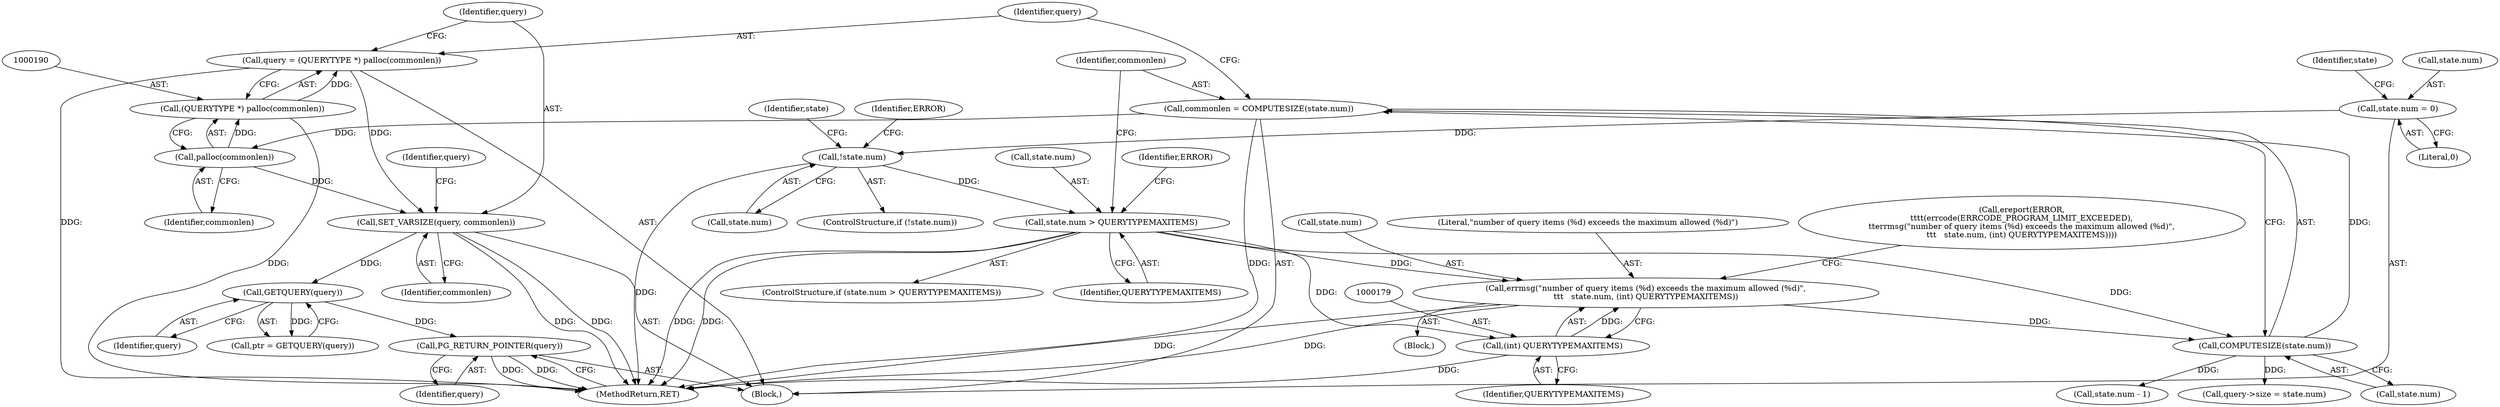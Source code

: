 digraph "0_postgres_31400a673325147e1205326008e32135a78b4d8a_5@pointer" {
"1000327" [label="(Call,PG_RETURN_POINTER(query))"];
"1000205" [label="(Call,GETQUERY(query))"];
"1000193" [label="(Call,SET_VARSIZE(query, commonlen))"];
"1000187" [label="(Call,query = (QUERYTYPE *) palloc(commonlen))"];
"1000189" [label="(Call,(QUERYTYPE *) palloc(commonlen))"];
"1000191" [label="(Call,palloc(commonlen))"];
"1000181" [label="(Call,commonlen = COMPUTESIZE(state.num))"];
"1000183" [label="(Call,COMPUTESIZE(state.num))"];
"1000163" [label="(Call,state.num > QUERYTYPEMAXITEMS)"];
"1000151" [label="(Call,!state.num)"];
"1000137" [label="(Call,state.num = 0)"];
"1000173" [label="(Call,errmsg(\"number of query items (%d) exceeds the maximum allowed (%d)\",\n\t\t\t   state.num, (int) QUERYTYPEMAXITEMS))"];
"1000178" [label="(Call,(int) QUERYTYPEMAXITEMS)"];
"1000150" [label="(ControlStructure,if (!state.num))"];
"1000137" [label="(Call,state.num = 0)"];
"1000141" [label="(Literal,0)"];
"1000151" [label="(Call,!state.num)"];
"1000162" [label="(ControlStructure,if (state.num > QUERYTYPEMAXITEMS))"];
"1000193" [label="(Call,SET_VARSIZE(query, commonlen))"];
"1000167" [label="(Identifier,QUERYTYPEMAXITEMS)"];
"1000198" [label="(Identifier,query)"];
"1000156" [label="(Identifier,ERROR)"];
"1000184" [label="(Call,state.num)"];
"1000329" [label="(MethodReturn,RET)"];
"1000327" [label="(Call,PG_RETURN_POINTER(query))"];
"1000164" [label="(Call,state.num)"];
"1000165" [label="(Identifier,state)"];
"1000152" [label="(Call,state.num)"];
"1000189" [label="(Call,(QUERYTYPE *) palloc(commonlen))"];
"1000180" [label="(Identifier,QUERYTYPEMAXITEMS)"];
"1000175" [label="(Call,state.num)"];
"1000192" [label="(Identifier,commonlen)"];
"1000195" [label="(Identifier,commonlen)"];
"1000178" [label="(Call,(int) QUERYTYPEMAXITEMS)"];
"1000194" [label="(Identifier,query)"];
"1000210" [label="(Call,state.num - 1)"];
"1000182" [label="(Identifier,commonlen)"];
"1000163" [label="(Call,state.num > QUERYTYPEMAXITEMS)"];
"1000170" [label="(Block,)"];
"1000174" [label="(Literal,\"number of query items (%d) exceeds the maximum allowed (%d)\")"];
"1000191" [label="(Call,palloc(commonlen))"];
"1000168" [label="(Call,ereport(ERROR,\n\t\t\t\t(errcode(ERRCODE_PROGRAM_LIMIT_EXCEEDED),\n\t\terrmsg(\"number of query items (%d) exceeds the maximum allowed (%d)\",\n\t\t\t   state.num, (int) QUERYTYPEMAXITEMS))))"];
"1000188" [label="(Identifier,query)"];
"1000187" [label="(Call,query = (QUERYTYPE *) palloc(commonlen))"];
"1000173" [label="(Call,errmsg(\"number of query items (%d) exceeds the maximum allowed (%d)\",\n\t\t\t   state.num, (int) QUERYTYPEMAXITEMS))"];
"1000183" [label="(Call,COMPUTESIZE(state.num))"];
"1000328" [label="(Identifier,query)"];
"1000138" [label="(Call,state.num)"];
"1000206" [label="(Identifier,query)"];
"1000169" [label="(Identifier,ERROR)"];
"1000103" [label="(Block,)"];
"1000205" [label="(Call,GETQUERY(query))"];
"1000203" [label="(Call,ptr = GETQUERY(query))"];
"1000196" [label="(Call,query->size = state.num)"];
"1000181" [label="(Call,commonlen = COMPUTESIZE(state.num))"];
"1000144" [label="(Identifier,state)"];
"1000327" -> "1000103"  [label="AST: "];
"1000327" -> "1000328"  [label="CFG: "];
"1000328" -> "1000327"  [label="AST: "];
"1000329" -> "1000327"  [label="CFG: "];
"1000327" -> "1000329"  [label="DDG: "];
"1000327" -> "1000329"  [label="DDG: "];
"1000205" -> "1000327"  [label="DDG: "];
"1000205" -> "1000203"  [label="AST: "];
"1000205" -> "1000206"  [label="CFG: "];
"1000206" -> "1000205"  [label="AST: "];
"1000203" -> "1000205"  [label="CFG: "];
"1000205" -> "1000203"  [label="DDG: "];
"1000193" -> "1000205"  [label="DDG: "];
"1000193" -> "1000103"  [label="AST: "];
"1000193" -> "1000195"  [label="CFG: "];
"1000194" -> "1000193"  [label="AST: "];
"1000195" -> "1000193"  [label="AST: "];
"1000198" -> "1000193"  [label="CFG: "];
"1000193" -> "1000329"  [label="DDG: "];
"1000193" -> "1000329"  [label="DDG: "];
"1000187" -> "1000193"  [label="DDG: "];
"1000191" -> "1000193"  [label="DDG: "];
"1000187" -> "1000103"  [label="AST: "];
"1000187" -> "1000189"  [label="CFG: "];
"1000188" -> "1000187"  [label="AST: "];
"1000189" -> "1000187"  [label="AST: "];
"1000194" -> "1000187"  [label="CFG: "];
"1000187" -> "1000329"  [label="DDG: "];
"1000189" -> "1000187"  [label="DDG: "];
"1000189" -> "1000191"  [label="CFG: "];
"1000190" -> "1000189"  [label="AST: "];
"1000191" -> "1000189"  [label="AST: "];
"1000189" -> "1000329"  [label="DDG: "];
"1000191" -> "1000189"  [label="DDG: "];
"1000191" -> "1000192"  [label="CFG: "];
"1000192" -> "1000191"  [label="AST: "];
"1000181" -> "1000191"  [label="DDG: "];
"1000181" -> "1000103"  [label="AST: "];
"1000181" -> "1000183"  [label="CFG: "];
"1000182" -> "1000181"  [label="AST: "];
"1000183" -> "1000181"  [label="AST: "];
"1000188" -> "1000181"  [label="CFG: "];
"1000181" -> "1000329"  [label="DDG: "];
"1000183" -> "1000181"  [label="DDG: "];
"1000183" -> "1000184"  [label="CFG: "];
"1000184" -> "1000183"  [label="AST: "];
"1000163" -> "1000183"  [label="DDG: "];
"1000173" -> "1000183"  [label="DDG: "];
"1000183" -> "1000196"  [label="DDG: "];
"1000183" -> "1000210"  [label="DDG: "];
"1000163" -> "1000162"  [label="AST: "];
"1000163" -> "1000167"  [label="CFG: "];
"1000164" -> "1000163"  [label="AST: "];
"1000167" -> "1000163"  [label="AST: "];
"1000169" -> "1000163"  [label="CFG: "];
"1000182" -> "1000163"  [label="CFG: "];
"1000163" -> "1000329"  [label="DDG: "];
"1000163" -> "1000329"  [label="DDG: "];
"1000151" -> "1000163"  [label="DDG: "];
"1000163" -> "1000173"  [label="DDG: "];
"1000163" -> "1000178"  [label="DDG: "];
"1000151" -> "1000150"  [label="AST: "];
"1000151" -> "1000152"  [label="CFG: "];
"1000152" -> "1000151"  [label="AST: "];
"1000156" -> "1000151"  [label="CFG: "];
"1000165" -> "1000151"  [label="CFG: "];
"1000151" -> "1000329"  [label="DDG: "];
"1000137" -> "1000151"  [label="DDG: "];
"1000137" -> "1000103"  [label="AST: "];
"1000137" -> "1000141"  [label="CFG: "];
"1000138" -> "1000137"  [label="AST: "];
"1000141" -> "1000137"  [label="AST: "];
"1000144" -> "1000137"  [label="CFG: "];
"1000173" -> "1000170"  [label="AST: "];
"1000173" -> "1000178"  [label="CFG: "];
"1000174" -> "1000173"  [label="AST: "];
"1000175" -> "1000173"  [label="AST: "];
"1000178" -> "1000173"  [label="AST: "];
"1000168" -> "1000173"  [label="CFG: "];
"1000173" -> "1000329"  [label="DDG: "];
"1000173" -> "1000329"  [label="DDG: "];
"1000178" -> "1000173"  [label="DDG: "];
"1000178" -> "1000180"  [label="CFG: "];
"1000179" -> "1000178"  [label="AST: "];
"1000180" -> "1000178"  [label="AST: "];
"1000178" -> "1000329"  [label="DDG: "];
}
